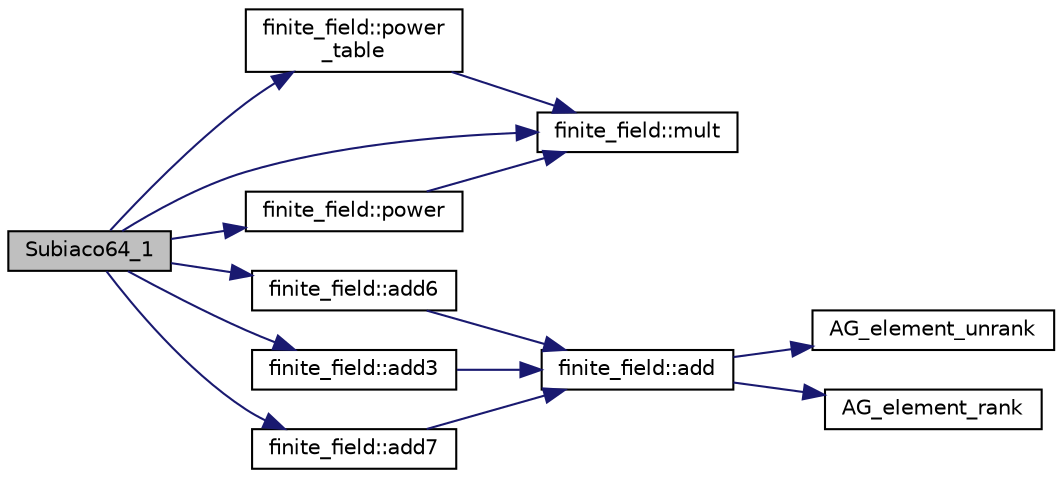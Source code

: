 digraph "Subiaco64_1"
{
  edge [fontname="Helvetica",fontsize="10",labelfontname="Helvetica",labelfontsize="10"];
  node [fontname="Helvetica",fontsize="10",shape=record];
  rankdir="LR";
  Node21837 [label="Subiaco64_1",height=0.2,width=0.4,color="black", fillcolor="grey75", style="filled", fontcolor="black"];
  Node21837 -> Node21838 [color="midnightblue",fontsize="10",style="solid",fontname="Helvetica"];
  Node21838 [label="finite_field::power\l_table",height=0.2,width=0.4,color="black", fillcolor="white", style="filled",URL="$df/d5a/classfinite__field.html#a0a40a20b88342c6d3aafb73050ef5256"];
  Node21838 -> Node21839 [color="midnightblue",fontsize="10",style="solid",fontname="Helvetica"];
  Node21839 [label="finite_field::mult",height=0.2,width=0.4,color="black", fillcolor="white", style="filled",URL="$df/d5a/classfinite__field.html#a24fb5917aa6d4d656fd855b7f44a13b0"];
  Node21837 -> Node21840 [color="midnightblue",fontsize="10",style="solid",fontname="Helvetica"];
  Node21840 [label="finite_field::add6",height=0.2,width=0.4,color="black", fillcolor="white", style="filled",URL="$df/d5a/classfinite__field.html#a73a391d0accb9a11a8a08222d4419d74"];
  Node21840 -> Node21841 [color="midnightblue",fontsize="10",style="solid",fontname="Helvetica"];
  Node21841 [label="finite_field::add",height=0.2,width=0.4,color="black", fillcolor="white", style="filled",URL="$df/d5a/classfinite__field.html#a8f12328a27500f3c7be0c849ebbc9d14"];
  Node21841 -> Node21842 [color="midnightblue",fontsize="10",style="solid",fontname="Helvetica"];
  Node21842 [label="AG_element_unrank",height=0.2,width=0.4,color="black", fillcolor="white", style="filled",URL="$d4/d67/geometry_8h.html#a4a33b86c87b2879b97cfa1327abe2885"];
  Node21841 -> Node21843 [color="midnightblue",fontsize="10",style="solid",fontname="Helvetica"];
  Node21843 [label="AG_element_rank",height=0.2,width=0.4,color="black", fillcolor="white", style="filled",URL="$d4/d67/geometry_8h.html#ab2ac908d07dd8038fd996e26bdc75c17"];
  Node21837 -> Node21844 [color="midnightblue",fontsize="10",style="solid",fontname="Helvetica"];
  Node21844 [label="finite_field::add3",height=0.2,width=0.4,color="black", fillcolor="white", style="filled",URL="$df/d5a/classfinite__field.html#aa3c53790ee7232f154fa43ebc46fb1f7"];
  Node21844 -> Node21841 [color="midnightblue",fontsize="10",style="solid",fontname="Helvetica"];
  Node21837 -> Node21845 [color="midnightblue",fontsize="10",style="solid",fontname="Helvetica"];
  Node21845 [label="finite_field::add7",height=0.2,width=0.4,color="black", fillcolor="white", style="filled",URL="$df/d5a/classfinite__field.html#a19120d114e955baea2cf5d27c459fac1"];
  Node21845 -> Node21841 [color="midnightblue",fontsize="10",style="solid",fontname="Helvetica"];
  Node21837 -> Node21846 [color="midnightblue",fontsize="10",style="solid",fontname="Helvetica"];
  Node21846 [label="finite_field::power",height=0.2,width=0.4,color="black", fillcolor="white", style="filled",URL="$df/d5a/classfinite__field.html#a0437871b8f775f0b2d589188d9ad7e61"];
  Node21846 -> Node21839 [color="midnightblue",fontsize="10",style="solid",fontname="Helvetica"];
  Node21837 -> Node21839 [color="midnightblue",fontsize="10",style="solid",fontname="Helvetica"];
}
